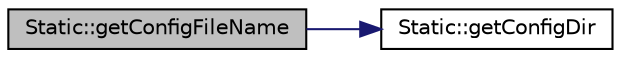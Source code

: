 digraph "Static::getConfigFileName"
{
  edge [fontname="Helvetica",fontsize="10",labelfontname="Helvetica",labelfontsize="10"];
  node [fontname="Helvetica",fontsize="10",shape=record];
  rankdir="LR";
  Node3 [label="Static::getConfigFileName",height=0.2,width=0.4,color="black", fillcolor="grey75", style="filled", fontcolor="black"];
  Node3 -> Node4 [color="midnightblue",fontsize="10",style="solid",fontname="Helvetica"];
  Node4 [label="Static::getConfigDir",height=0.2,width=0.4,color="black", fillcolor="white", style="filled",URL="$class_static.html#a50a826d3fd6baaa3acdcc8ae70a4e454"];
}
